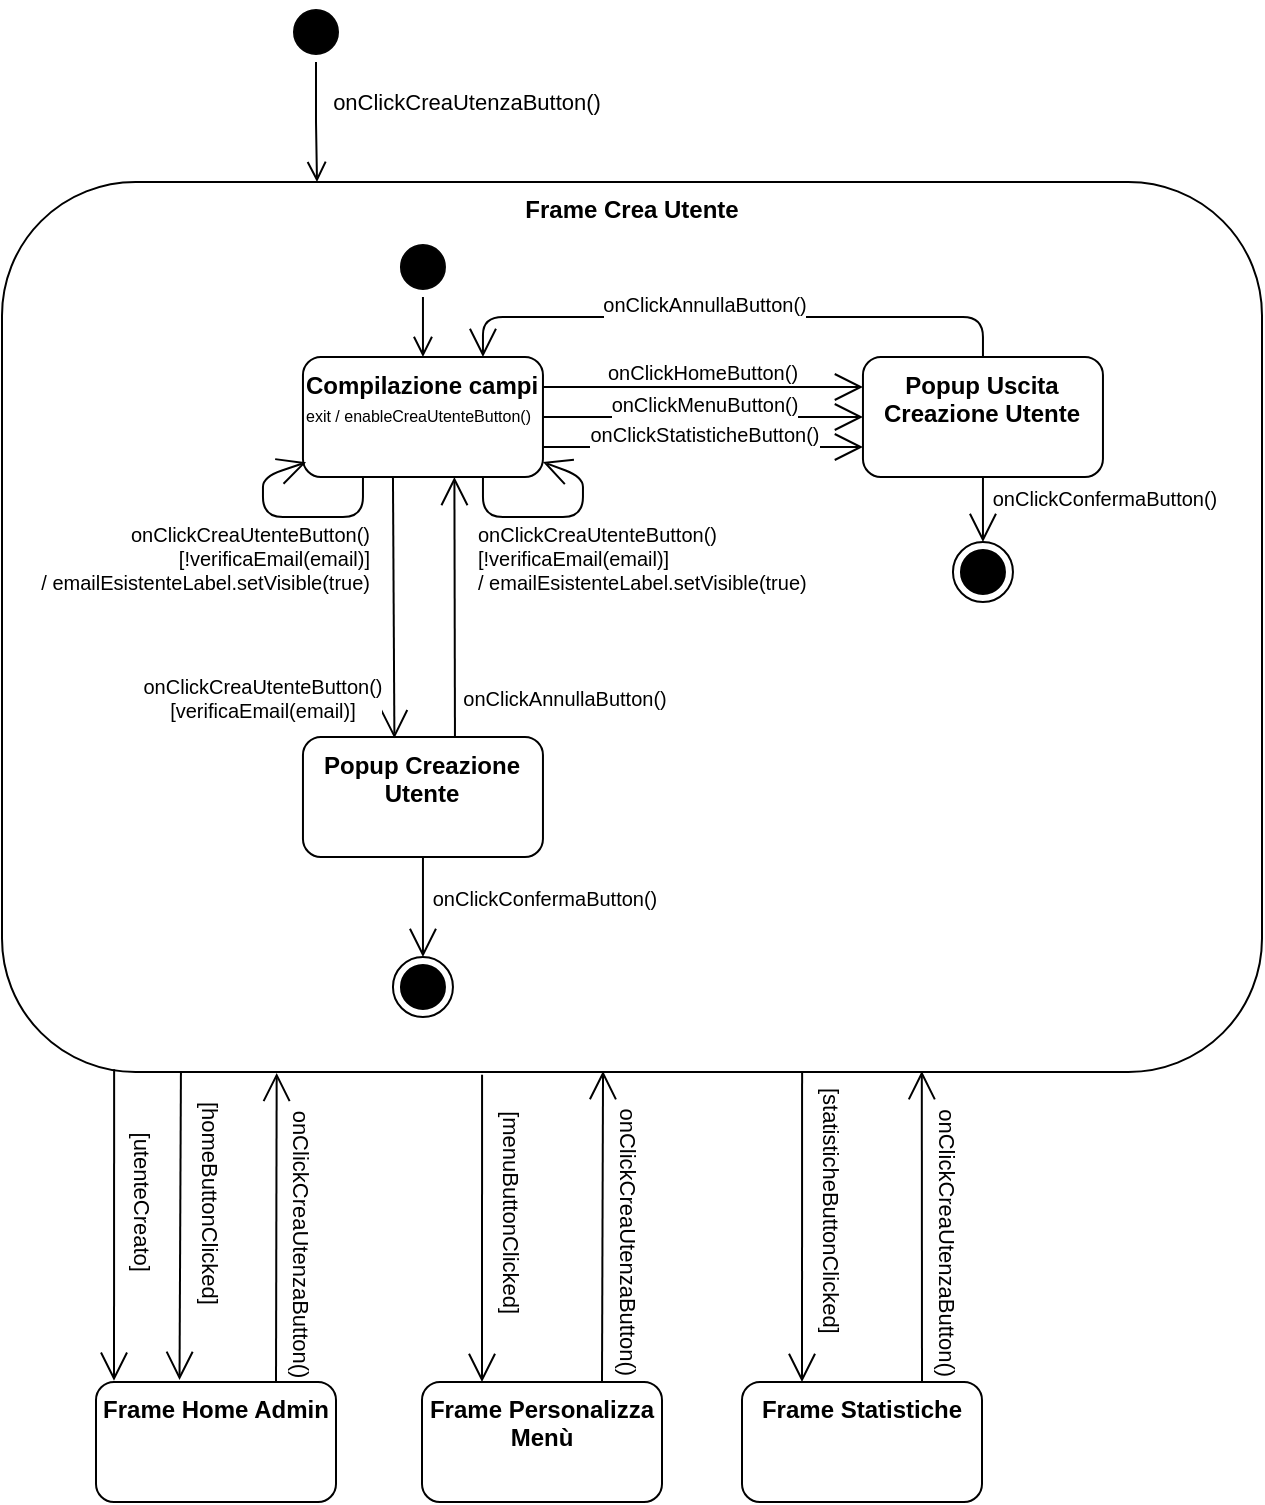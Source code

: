 <mxfile version="20.7.4" type="github">
  <diagram id="c0r9f48P2s6mSZn0WuiE" name="Pagina-1">
    <mxGraphModel dx="1050" dy="541" grid="1" gridSize="10" guides="1" tooltips="1" connect="1" arrows="1" fold="1" page="1" pageScale="1" pageWidth="1100" pageHeight="850" math="0" shadow="0">
      <root>
        <mxCell id="0" />
        <mxCell id="1" parent="0" />
        <mxCell id="jbQopthgaankX2Maz5ks-2" value="" style="ellipse;html=1;shape=startState;fillColor=#000000;strokeColor=#030303;" parent="1" vertex="1">
          <mxGeometry x="292" y="60" width="30" height="30" as="geometry" />
        </mxCell>
        <mxCell id="jbQopthgaankX2Maz5ks-3" value="" style="edgeStyle=orthogonalEdgeStyle;html=1;verticalAlign=bottom;endArrow=open;endSize=8;strokeColor=#000000;rounded=0;entryX=0.25;entryY=0;entryDx=0;entryDy=0;" parent="1" source="jbQopthgaankX2Maz5ks-2" target="jbQopthgaankX2Maz5ks-5" edge="1">
          <mxGeometry relative="1" as="geometry">
            <mxPoint x="300" y="95" as="targetPoint" />
          </mxGeometry>
        </mxCell>
        <mxCell id="7pmZxh2hFJZZ1LhI5Wdr-2" value="onClickCreaUtenzaButton()" style="edgeLabel;html=1;align=center;verticalAlign=middle;resizable=0;points=[];" vertex="1" connectable="0" parent="jbQopthgaankX2Maz5ks-3">
          <mxGeometry x="-0.254" y="-1" relative="1" as="geometry">
            <mxPoint x="76" y="-3" as="offset" />
          </mxGeometry>
        </mxCell>
        <mxCell id="jbQopthgaankX2Maz5ks-5" value="&lt;b&gt;Frame Crea Utente&lt;/b&gt;" style="rounded=1;whiteSpace=wrap;html=1;align=center;verticalAlign=top;" parent="1" vertex="1">
          <mxGeometry x="150" y="150" width="630" height="445" as="geometry" />
        </mxCell>
        <mxCell id="jbQopthgaankX2Maz5ks-8" value="&lt;b&gt;Compilazione campi&lt;/b&gt;&lt;br&gt;&lt;font style=&quot;font-size: 8px;&quot;&gt;exit / enableCreaUtenteButton()&lt;/font&gt;" style="rounded=1;whiteSpace=wrap;html=1;align=left;verticalAlign=top;strokeWidth=1;perimeterSpacing=0;spacing=2;spacingRight=0;" parent="1" vertex="1">
          <mxGeometry x="300.48" y="237.5" width="120" height="60" as="geometry" />
        </mxCell>
        <mxCell id="jbQopthgaankX2Maz5ks-9" value="" style="ellipse;html=1;shape=startState;fillColor=#000000;strokeColor=#030303;" parent="1" vertex="1">
          <mxGeometry x="345.48" y="177.5" width="30" height="30" as="geometry" />
        </mxCell>
        <mxCell id="jbQopthgaankX2Maz5ks-10" value="" style="edgeStyle=orthogonalEdgeStyle;html=1;verticalAlign=bottom;endArrow=open;endSize=8;strokeColor=#000000;rounded=0;entryX=0.5;entryY=0;entryDx=0;entryDy=0;exitX=0.5;exitY=1;exitDx=0;exitDy=0;" parent="1" source="jbQopthgaankX2Maz5ks-9" target="jbQopthgaankX2Maz5ks-8" edge="1">
          <mxGeometry relative="1" as="geometry">
            <mxPoint x="220.48" y="167.5" as="targetPoint" />
            <mxPoint x="180.48" y="167.5" as="sourcePoint" />
          </mxGeometry>
        </mxCell>
        <mxCell id="jbQopthgaankX2Maz5ks-11" value="" style="endArrow=open;endFill=1;endSize=12;html=1;rounded=1;strokeColor=#000000;exitX=0.25;exitY=1;exitDx=0;exitDy=0;entryX=0.013;entryY=0.878;entryDx=0;entryDy=0;entryPerimeter=0;" parent="1" source="jbQopthgaankX2Maz5ks-8" target="jbQopthgaankX2Maz5ks-8" edge="1">
          <mxGeometry width="160" relative="1" as="geometry">
            <mxPoint x="310.48" y="317" as="sourcePoint" />
            <mxPoint x="300.48" y="297.5" as="targetPoint" />
            <Array as="points">
              <mxPoint x="330.48" y="317.5" />
              <mxPoint x="280.48" y="317.5" />
              <mxPoint x="280.48" y="297.5" />
            </Array>
          </mxGeometry>
        </mxCell>
        <mxCell id="jbQopthgaankX2Maz5ks-12" value="onClickCreaUtenteButton() &lt;br&gt;[!verificaEmail(email)] &lt;br&gt;/ emailEsistenteLabel.setVisible(true)" style="edgeLabel;html=1;align=right;verticalAlign=middle;resizable=0;points=[];fontSize=10;" parent="jbQopthgaankX2Maz5ks-11" vertex="1" connectable="0">
          <mxGeometry x="-0.429" y="-1" relative="1" as="geometry">
            <mxPoint x="16" y="21" as="offset" />
          </mxGeometry>
        </mxCell>
        <mxCell id="jbQopthgaankX2Maz5ks-13" value="" style="endArrow=open;endFill=1;endSize=12;html=1;rounded=1;strokeColor=#000000;exitX=0.75;exitY=1;exitDx=0;exitDy=0;" parent="1" source="jbQopthgaankX2Maz5ks-8" target="jbQopthgaankX2Maz5ks-8" edge="1">
          <mxGeometry width="160" relative="1" as="geometry">
            <mxPoint x="510.48" y="302.5" as="sourcePoint" />
            <mxPoint x="480.48" y="287.5" as="targetPoint" />
            <Array as="points">
              <mxPoint x="390.48" y="317.5" />
              <mxPoint x="440.48" y="317.5" />
              <mxPoint x="440.48" y="297.5" />
            </Array>
          </mxGeometry>
        </mxCell>
        <mxCell id="jbQopthgaankX2Maz5ks-14" value="onClickCreaUtenteButton() &lt;br&gt;[!verificaEmail(email)] &lt;br&gt;/ emailEsistenteLabel.setVisible(true)" style="edgeLabel;html=1;align=left;verticalAlign=middle;resizable=0;points=[];fontSize=10;" parent="jbQopthgaankX2Maz5ks-13" vertex="1" connectable="0">
          <mxGeometry x="-0.429" y="-1" relative="1" as="geometry">
            <mxPoint x="-16" y="19" as="offset" />
          </mxGeometry>
        </mxCell>
        <mxCell id="jbQopthgaankX2Maz5ks-15" value="&lt;b&gt;Popup Creazione Utente&lt;/b&gt;" style="rounded=1;whiteSpace=wrap;html=1;align=center;verticalAlign=top;" parent="1" vertex="1">
          <mxGeometry x="300.48" y="427.5" width="120" height="60" as="geometry" />
        </mxCell>
        <mxCell id="jbQopthgaankX2Maz5ks-17" value="" style="endArrow=open;endFill=1;endSize=12;html=1;rounded=1;strokeColor=#000000;fontSize=10;exitX=0.375;exitY=1;exitDx=0;exitDy=0;exitPerimeter=0;entryX=0.381;entryY=0.011;entryDx=0;entryDy=0;entryPerimeter=0;" parent="1" source="jbQopthgaankX2Maz5ks-8" target="jbQopthgaankX2Maz5ks-15" edge="1">
          <mxGeometry width="160" relative="1" as="geometry">
            <mxPoint x="420.48" y="377.5" as="sourcePoint" />
            <mxPoint x="580.48" y="377.5" as="targetPoint" />
          </mxGeometry>
        </mxCell>
        <mxCell id="jbQopthgaankX2Maz5ks-19" value="onClickCreaUtenteButton() &lt;br style=&quot;font-size: 10px;&quot;&gt;[verificaEmail(email)]" style="edgeLabel;html=1;align=center;verticalAlign=middle;resizable=0;points=[];fontSize=10;" parent="jbQopthgaankX2Maz5ks-17" vertex="1" connectable="0">
          <mxGeometry x="0.447" y="1" relative="1" as="geometry">
            <mxPoint x="-67" y="16" as="offset" />
          </mxGeometry>
        </mxCell>
        <mxCell id="jbQopthgaankX2Maz5ks-20" value="" style="endArrow=open;endFill=1;endSize=12;html=1;rounded=1;strokeColor=#000000;fontSize=10;entryX=0.631;entryY=1;entryDx=0;entryDy=0;entryPerimeter=0;" parent="1" target="jbQopthgaankX2Maz5ks-8" edge="1">
          <mxGeometry width="160" relative="1" as="geometry">
            <mxPoint x="376.48" y="427.5" as="sourcePoint" />
            <mxPoint x="541.2" y="578.16" as="targetPoint" />
          </mxGeometry>
        </mxCell>
        <mxCell id="jbQopthgaankX2Maz5ks-22" value="onClickAnnullaButton()" style="edgeLabel;html=1;align=center;verticalAlign=middle;resizable=0;points=[];fontSize=10;" parent="jbQopthgaankX2Maz5ks-20" vertex="1" connectable="0">
          <mxGeometry x="0.263" relative="1" as="geometry">
            <mxPoint x="54" y="62" as="offset" />
          </mxGeometry>
        </mxCell>
        <mxCell id="jbQopthgaankX2Maz5ks-23" value="" style="ellipse;html=1;shape=endState;fillColor=#000000;strokeColor=#000000;fontSize=10;" parent="1" vertex="1">
          <mxGeometry x="345.48" y="537.5" width="30" height="30" as="geometry" />
        </mxCell>
        <mxCell id="jbQopthgaankX2Maz5ks-24" value="" style="endArrow=open;endFill=1;endSize=12;html=1;rounded=1;strokeColor=#000000;fontSize=10;exitX=0.5;exitY=1;exitDx=0;exitDy=0;entryX=0.5;entryY=0;entryDx=0;entryDy=0;" parent="1" source="jbQopthgaankX2Maz5ks-15" target="jbQopthgaankX2Maz5ks-23" edge="1">
          <mxGeometry width="160" relative="1" as="geometry">
            <mxPoint x="350.48" y="487.5" as="sourcePoint" />
            <mxPoint x="510.48" y="487.5" as="targetPoint" />
          </mxGeometry>
        </mxCell>
        <mxCell id="jbQopthgaankX2Maz5ks-25" value="onClickConfermaButton()" style="edgeLabel;html=1;align=center;verticalAlign=middle;resizable=0;points=[];fontSize=10;" parent="jbQopthgaankX2Maz5ks-24" vertex="1" connectable="0">
          <mxGeometry x="-0.432" y="-1" relative="1" as="geometry">
            <mxPoint x="61" y="6" as="offset" />
          </mxGeometry>
        </mxCell>
        <mxCell id="jbQopthgaankX2Maz5ks-27" value="&lt;b&gt;Popup Uscita Creazione Utente&lt;/b&gt;" style="rounded=1;whiteSpace=wrap;html=1;align=center;verticalAlign=top;" parent="1" vertex="1">
          <mxGeometry x="580.48" y="237.5" width="120" height="60" as="geometry" />
        </mxCell>
        <mxCell id="jbQopthgaankX2Maz5ks-28" value="" style="endArrow=open;endFill=1;endSize=12;html=1;rounded=1;strokeColor=#000000;fontSize=10;entryX=0;entryY=0.25;entryDx=0;entryDy=0;" parent="1" target="jbQopthgaankX2Maz5ks-27" edge="1">
          <mxGeometry width="160" relative="1" as="geometry">
            <mxPoint x="420.48" y="252.5" as="sourcePoint" />
            <mxPoint x="580.48" y="252.5" as="targetPoint" />
          </mxGeometry>
        </mxCell>
        <mxCell id="jbQopthgaankX2Maz5ks-31" value="onClickHomeButton()" style="edgeLabel;html=1;align=center;verticalAlign=middle;resizable=0;points=[];fontSize=10;" parent="jbQopthgaankX2Maz5ks-28" vertex="1" connectable="0">
          <mxGeometry x="-0.309" y="1" relative="1" as="geometry">
            <mxPoint x="24" y="-7" as="offset" />
          </mxGeometry>
        </mxCell>
        <mxCell id="jbQopthgaankX2Maz5ks-29" value="" style="endArrow=open;endFill=1;endSize=12;html=1;rounded=1;strokeColor=#000000;fontSize=10;" parent="1" source="jbQopthgaankX2Maz5ks-8" target="jbQopthgaankX2Maz5ks-27" edge="1">
          <mxGeometry width="160" relative="1" as="geometry">
            <mxPoint x="420.48" y="267.08" as="sourcePoint" />
            <mxPoint x="580.48" y="267.08" as="targetPoint" />
          </mxGeometry>
        </mxCell>
        <mxCell id="jbQopthgaankX2Maz5ks-32" value="onClickMenuButton()" style="edgeLabel;html=1;align=center;verticalAlign=middle;resizable=0;points=[];fontSize=10;" parent="jbQopthgaankX2Maz5ks-29" vertex="1" connectable="0">
          <mxGeometry x="-0.232" y="1" relative="1" as="geometry">
            <mxPoint x="19" y="-6" as="offset" />
          </mxGeometry>
        </mxCell>
        <mxCell id="jbQopthgaankX2Maz5ks-30" value="" style="endArrow=open;endFill=1;endSize=12;html=1;rounded=1;strokeColor=#000000;fontSize=10;exitX=1;exitY=0.75;exitDx=0;exitDy=0;entryX=0;entryY=0.75;entryDx=0;entryDy=0;" parent="1" source="jbQopthgaankX2Maz5ks-8" target="jbQopthgaankX2Maz5ks-27" edge="1">
          <mxGeometry width="160" relative="1" as="geometry">
            <mxPoint x="490.48" y="307.5" as="sourcePoint" />
            <mxPoint x="650.48" y="307.5" as="targetPoint" />
          </mxGeometry>
        </mxCell>
        <mxCell id="jbQopthgaankX2Maz5ks-33" value="onClickStatisticheButton()" style="edgeLabel;html=1;align=center;verticalAlign=middle;resizable=0;points=[];fontSize=10;" parent="jbQopthgaankX2Maz5ks-30" vertex="1" connectable="0">
          <mxGeometry x="0.389" relative="1" as="geometry">
            <mxPoint x="-31" y="-7" as="offset" />
          </mxGeometry>
        </mxCell>
        <mxCell id="jbQopthgaankX2Maz5ks-34" value="" style="endArrow=open;endFill=1;endSize=12;html=1;rounded=1;strokeColor=#000000;fontSize=10;exitX=0.5;exitY=0;exitDx=0;exitDy=0;entryX=0.75;entryY=0;entryDx=0;entryDy=0;" parent="1" source="jbQopthgaankX2Maz5ks-27" target="jbQopthgaankX2Maz5ks-8" edge="1">
          <mxGeometry width="160" relative="1" as="geometry">
            <mxPoint x="535.48" y="197.5" as="sourcePoint" />
            <mxPoint x="695.48" y="197.5" as="targetPoint" />
            <Array as="points">
              <mxPoint x="640.48" y="217.5" />
              <mxPoint x="520.48" y="217.5" />
              <mxPoint x="390.48" y="217.5" />
            </Array>
          </mxGeometry>
        </mxCell>
        <mxCell id="jbQopthgaankX2Maz5ks-36" value="onClickAnnullaButton()" style="edgeLabel;html=1;align=center;verticalAlign=middle;resizable=0;points=[];fontSize=10;" parent="jbQopthgaankX2Maz5ks-34" vertex="1" connectable="0">
          <mxGeometry x="0.022" y="-2" relative="1" as="geometry">
            <mxPoint x="-12" y="-5" as="offset" />
          </mxGeometry>
        </mxCell>
        <mxCell id="jbQopthgaankX2Maz5ks-37" value="" style="ellipse;html=1;shape=endState;fillColor=#000000;strokeColor=#000000;fontSize=10;" parent="1" vertex="1">
          <mxGeometry x="625.48" y="330" width="30" height="30" as="geometry" />
        </mxCell>
        <mxCell id="jbQopthgaankX2Maz5ks-38" value="" style="endArrow=open;endFill=1;endSize=12;html=1;rounded=1;strokeColor=#000000;fontSize=10;exitX=0.5;exitY=1;exitDx=0;exitDy=0;entryX=0.5;entryY=0;entryDx=0;entryDy=0;" parent="1" source="jbQopthgaankX2Maz5ks-27" target="jbQopthgaankX2Maz5ks-37" edge="1">
          <mxGeometry x="1" y="112" width="160" relative="1" as="geometry">
            <mxPoint x="700.48" y="117.5" as="sourcePoint" />
            <mxPoint x="700.48" y="167.5" as="targetPoint" />
            <mxPoint x="-62" y="100" as="offset" />
          </mxGeometry>
        </mxCell>
        <mxCell id="jbQopthgaankX2Maz5ks-39" value="onClickConfermaButton()" style="edgeLabel;html=1;align=center;verticalAlign=middle;resizable=0;points=[];fontSize=10;" parent="jbQopthgaankX2Maz5ks-38" vertex="1" connectable="0">
          <mxGeometry x="-0.432" y="-1" relative="1" as="geometry">
            <mxPoint x="61" y="1" as="offset" />
          </mxGeometry>
        </mxCell>
        <mxCell id="7pmZxh2hFJZZ1LhI5Wdr-3" value="&lt;b&gt;Frame Home Admin&lt;/b&gt;" style="rounded=1;whiteSpace=wrap;html=1;align=center;verticalAlign=top;" vertex="1" parent="1">
          <mxGeometry x="197" y="750" width="120" height="60" as="geometry" />
        </mxCell>
        <mxCell id="7pmZxh2hFJZZ1LhI5Wdr-4" value="" style="endArrow=open;endFill=1;endSize=12;html=1;rounded=0;exitX=0.089;exitY=0.997;exitDx=0;exitDy=0;exitPerimeter=0;entryX=0.075;entryY=-0.01;entryDx=0;entryDy=0;entryPerimeter=0;" edge="1" parent="1" source="jbQopthgaankX2Maz5ks-5" target="7pmZxh2hFJZZ1LhI5Wdr-3">
          <mxGeometry width="160" relative="1" as="geometry">
            <mxPoint x="250" y="620" as="sourcePoint" />
            <mxPoint x="410" y="620" as="targetPoint" />
          </mxGeometry>
        </mxCell>
        <mxCell id="7pmZxh2hFJZZ1LhI5Wdr-5" value="[utenteCreato]" style="edgeLabel;html=1;align=center;verticalAlign=middle;resizable=0;points=[];rotation=90;" vertex="1" connectable="0" parent="7pmZxh2hFJZZ1LhI5Wdr-4">
          <mxGeometry x="-0.313" y="1" relative="1" as="geometry">
            <mxPoint x="13" y="12" as="offset" />
          </mxGeometry>
        </mxCell>
        <mxCell id="7pmZxh2hFJZZ1LhI5Wdr-6" value="" style="endArrow=open;endFill=1;endSize=12;html=1;rounded=0;exitX=0.142;exitY=1.001;exitDx=0;exitDy=0;exitPerimeter=0;entryX=0.348;entryY=-0.017;entryDx=0;entryDy=0;entryPerimeter=0;" edge="1" parent="1" source="jbQopthgaankX2Maz5ks-5" target="7pmZxh2hFJZZ1LhI5Wdr-3">
          <mxGeometry width="160" relative="1" as="geometry">
            <mxPoint x="292.07" y="594.26" as="sourcePoint" />
            <mxPoint x="292.0" y="679.995" as="targetPoint" />
          </mxGeometry>
        </mxCell>
        <mxCell id="7pmZxh2hFJZZ1LhI5Wdr-7" value="[homeButtonClicked]" style="edgeLabel;html=1;align=center;verticalAlign=middle;resizable=0;points=[];rotation=90;" vertex="1" connectable="0" parent="7pmZxh2hFJZZ1LhI5Wdr-6">
          <mxGeometry x="-0.313" y="1" relative="1" as="geometry">
            <mxPoint x="14" y="12" as="offset" />
          </mxGeometry>
        </mxCell>
        <mxCell id="7pmZxh2hFJZZ1LhI5Wdr-8" value="" style="endArrow=open;endFill=1;endSize=12;html=1;rounded=0;exitX=0.75;exitY=0;exitDx=0;exitDy=0;entryX=0.218;entryY=1.001;entryDx=0;entryDy=0;entryPerimeter=0;" edge="1" parent="1" source="7pmZxh2hFJZZ1LhI5Wdr-3" target="jbQopthgaankX2Maz5ks-5">
          <mxGeometry width="160" relative="1" as="geometry">
            <mxPoint x="385" y="650" as="sourcePoint" />
            <mxPoint x="545" y="650" as="targetPoint" />
          </mxGeometry>
        </mxCell>
        <mxCell id="7pmZxh2hFJZZ1LhI5Wdr-9" value="onClickCreaUtenzaButton()" style="edgeLabel;html=1;align=center;verticalAlign=middle;resizable=0;points=[];rotation=90;labelBackgroundColor=none;" vertex="1" connectable="0" parent="7pmZxh2hFJZZ1LhI5Wdr-8">
          <mxGeometry x="0.407" relative="1" as="geometry">
            <mxPoint x="13" y="39" as="offset" />
          </mxGeometry>
        </mxCell>
        <mxCell id="7pmZxh2hFJZZ1LhI5Wdr-10" value="&lt;b&gt;Frame Personalizza Menù&lt;/b&gt;" style="rounded=1;whiteSpace=wrap;html=1;align=center;verticalAlign=top;" vertex="1" parent="1">
          <mxGeometry x="360" y="750" width="120" height="60" as="geometry" />
        </mxCell>
        <mxCell id="7pmZxh2hFJZZ1LhI5Wdr-11" value="" style="endArrow=open;endFill=1;endSize=12;html=1;rounded=0;entryX=0.25;entryY=0;entryDx=0;entryDy=0;exitX=0.381;exitY=1.003;exitDx=0;exitDy=0;exitPerimeter=0;" edge="1" parent="1" source="jbQopthgaankX2Maz5ks-5" target="7pmZxh2hFJZZ1LhI5Wdr-10">
          <mxGeometry x="-0.166" y="30" width="160" relative="1" as="geometry">
            <mxPoint x="390" y="630" as="sourcePoint" />
            <mxPoint x="520" y="753.535" as="targetPoint" />
            <mxPoint as="offset" />
          </mxGeometry>
        </mxCell>
        <mxCell id="7pmZxh2hFJZZ1LhI5Wdr-12" value="[menuButtonClicked]" style="edgeLabel;html=1;align=center;verticalAlign=middle;resizable=0;points=[];rotation=90;" vertex="1" connectable="0" parent="7pmZxh2hFJZZ1LhI5Wdr-11">
          <mxGeometry x="-0.313" y="1" relative="1" as="geometry">
            <mxPoint x="14" y="15" as="offset" />
          </mxGeometry>
        </mxCell>
        <mxCell id="7pmZxh2hFJZZ1LhI5Wdr-13" value="" style="endArrow=open;endFill=1;endSize=12;html=1;rounded=0;exitX=0.75;exitY=0;exitDx=0;exitDy=0;entryX=0.477;entryY=0.999;entryDx=0;entryDy=0;entryPerimeter=0;" edge="1" parent="1" source="7pmZxh2hFJZZ1LhI5Wdr-10" target="jbQopthgaankX2Maz5ks-5">
          <mxGeometry width="160" relative="1" as="geometry">
            <mxPoint x="450" y="749.56" as="sourcePoint" />
            <mxPoint x="450" y="620" as="targetPoint" />
          </mxGeometry>
        </mxCell>
        <mxCell id="7pmZxh2hFJZZ1LhI5Wdr-14" value="onClickCreaUtenzaButton()" style="edgeLabel;html=1;align=center;verticalAlign=middle;resizable=0;points=[];rotation=90;labelBackgroundColor=none;" vertex="1" connectable="0" parent="7pmZxh2hFJZZ1LhI5Wdr-13">
          <mxGeometry x="0.407" relative="1" as="geometry">
            <mxPoint x="13" y="39" as="offset" />
          </mxGeometry>
        </mxCell>
        <mxCell id="7pmZxh2hFJZZ1LhI5Wdr-15" value="&lt;b&gt;Frame Statistiche&lt;/b&gt;" style="rounded=1;whiteSpace=wrap;html=1;align=center;verticalAlign=top;" vertex="1" parent="1">
          <mxGeometry x="520" y="750" width="120" height="60" as="geometry" />
        </mxCell>
        <mxCell id="7pmZxh2hFJZZ1LhI5Wdr-16" value="" style="endArrow=open;endFill=1;endSize=12;html=1;rounded=0;entryX=0.25;entryY=0;entryDx=0;entryDy=0;exitX=0.635;exitY=1.001;exitDx=0;exitDy=0;exitPerimeter=0;" edge="1" parent="1" source="jbQopthgaankX2Maz5ks-5" target="7pmZxh2hFJZZ1LhI5Wdr-15">
          <mxGeometry x="-0.166" y="30" width="160" relative="1" as="geometry">
            <mxPoint x="550" y="600" as="sourcePoint" />
            <mxPoint x="550" y="730" as="targetPoint" />
            <mxPoint as="offset" />
          </mxGeometry>
        </mxCell>
        <mxCell id="7pmZxh2hFJZZ1LhI5Wdr-17" value="[statisticheButtonClicked]" style="edgeLabel;html=1;align=center;verticalAlign=middle;resizable=0;points=[];rotation=90;" vertex="1" connectable="0" parent="7pmZxh2hFJZZ1LhI5Wdr-16">
          <mxGeometry x="-0.313" y="1" relative="1" as="geometry">
            <mxPoint x="14" y="15" as="offset" />
          </mxGeometry>
        </mxCell>
        <mxCell id="7pmZxh2hFJZZ1LhI5Wdr-18" value="" style="endArrow=open;endFill=1;endSize=12;html=1;rounded=0;exitX=0.75;exitY=0;exitDx=0;exitDy=0;entryX=0.73;entryY=0.999;entryDx=0;entryDy=0;entryPerimeter=0;" edge="1" parent="1" source="7pmZxh2hFJZZ1LhI5Wdr-15" target="jbQopthgaankX2Maz5ks-5">
          <mxGeometry width="160" relative="1" as="geometry">
            <mxPoint x="620" y="735.44" as="sourcePoint" />
            <mxPoint x="610" y="610" as="targetPoint" />
          </mxGeometry>
        </mxCell>
        <mxCell id="7pmZxh2hFJZZ1LhI5Wdr-19" value="onClickCreaUtenzaButton()" style="edgeLabel;html=1;align=center;verticalAlign=middle;resizable=0;points=[];rotation=90;labelBackgroundColor=none;" vertex="1" connectable="0" parent="7pmZxh2hFJZZ1LhI5Wdr-18">
          <mxGeometry x="0.407" relative="1" as="geometry">
            <mxPoint x="13" y="39" as="offset" />
          </mxGeometry>
        </mxCell>
      </root>
    </mxGraphModel>
  </diagram>
</mxfile>
